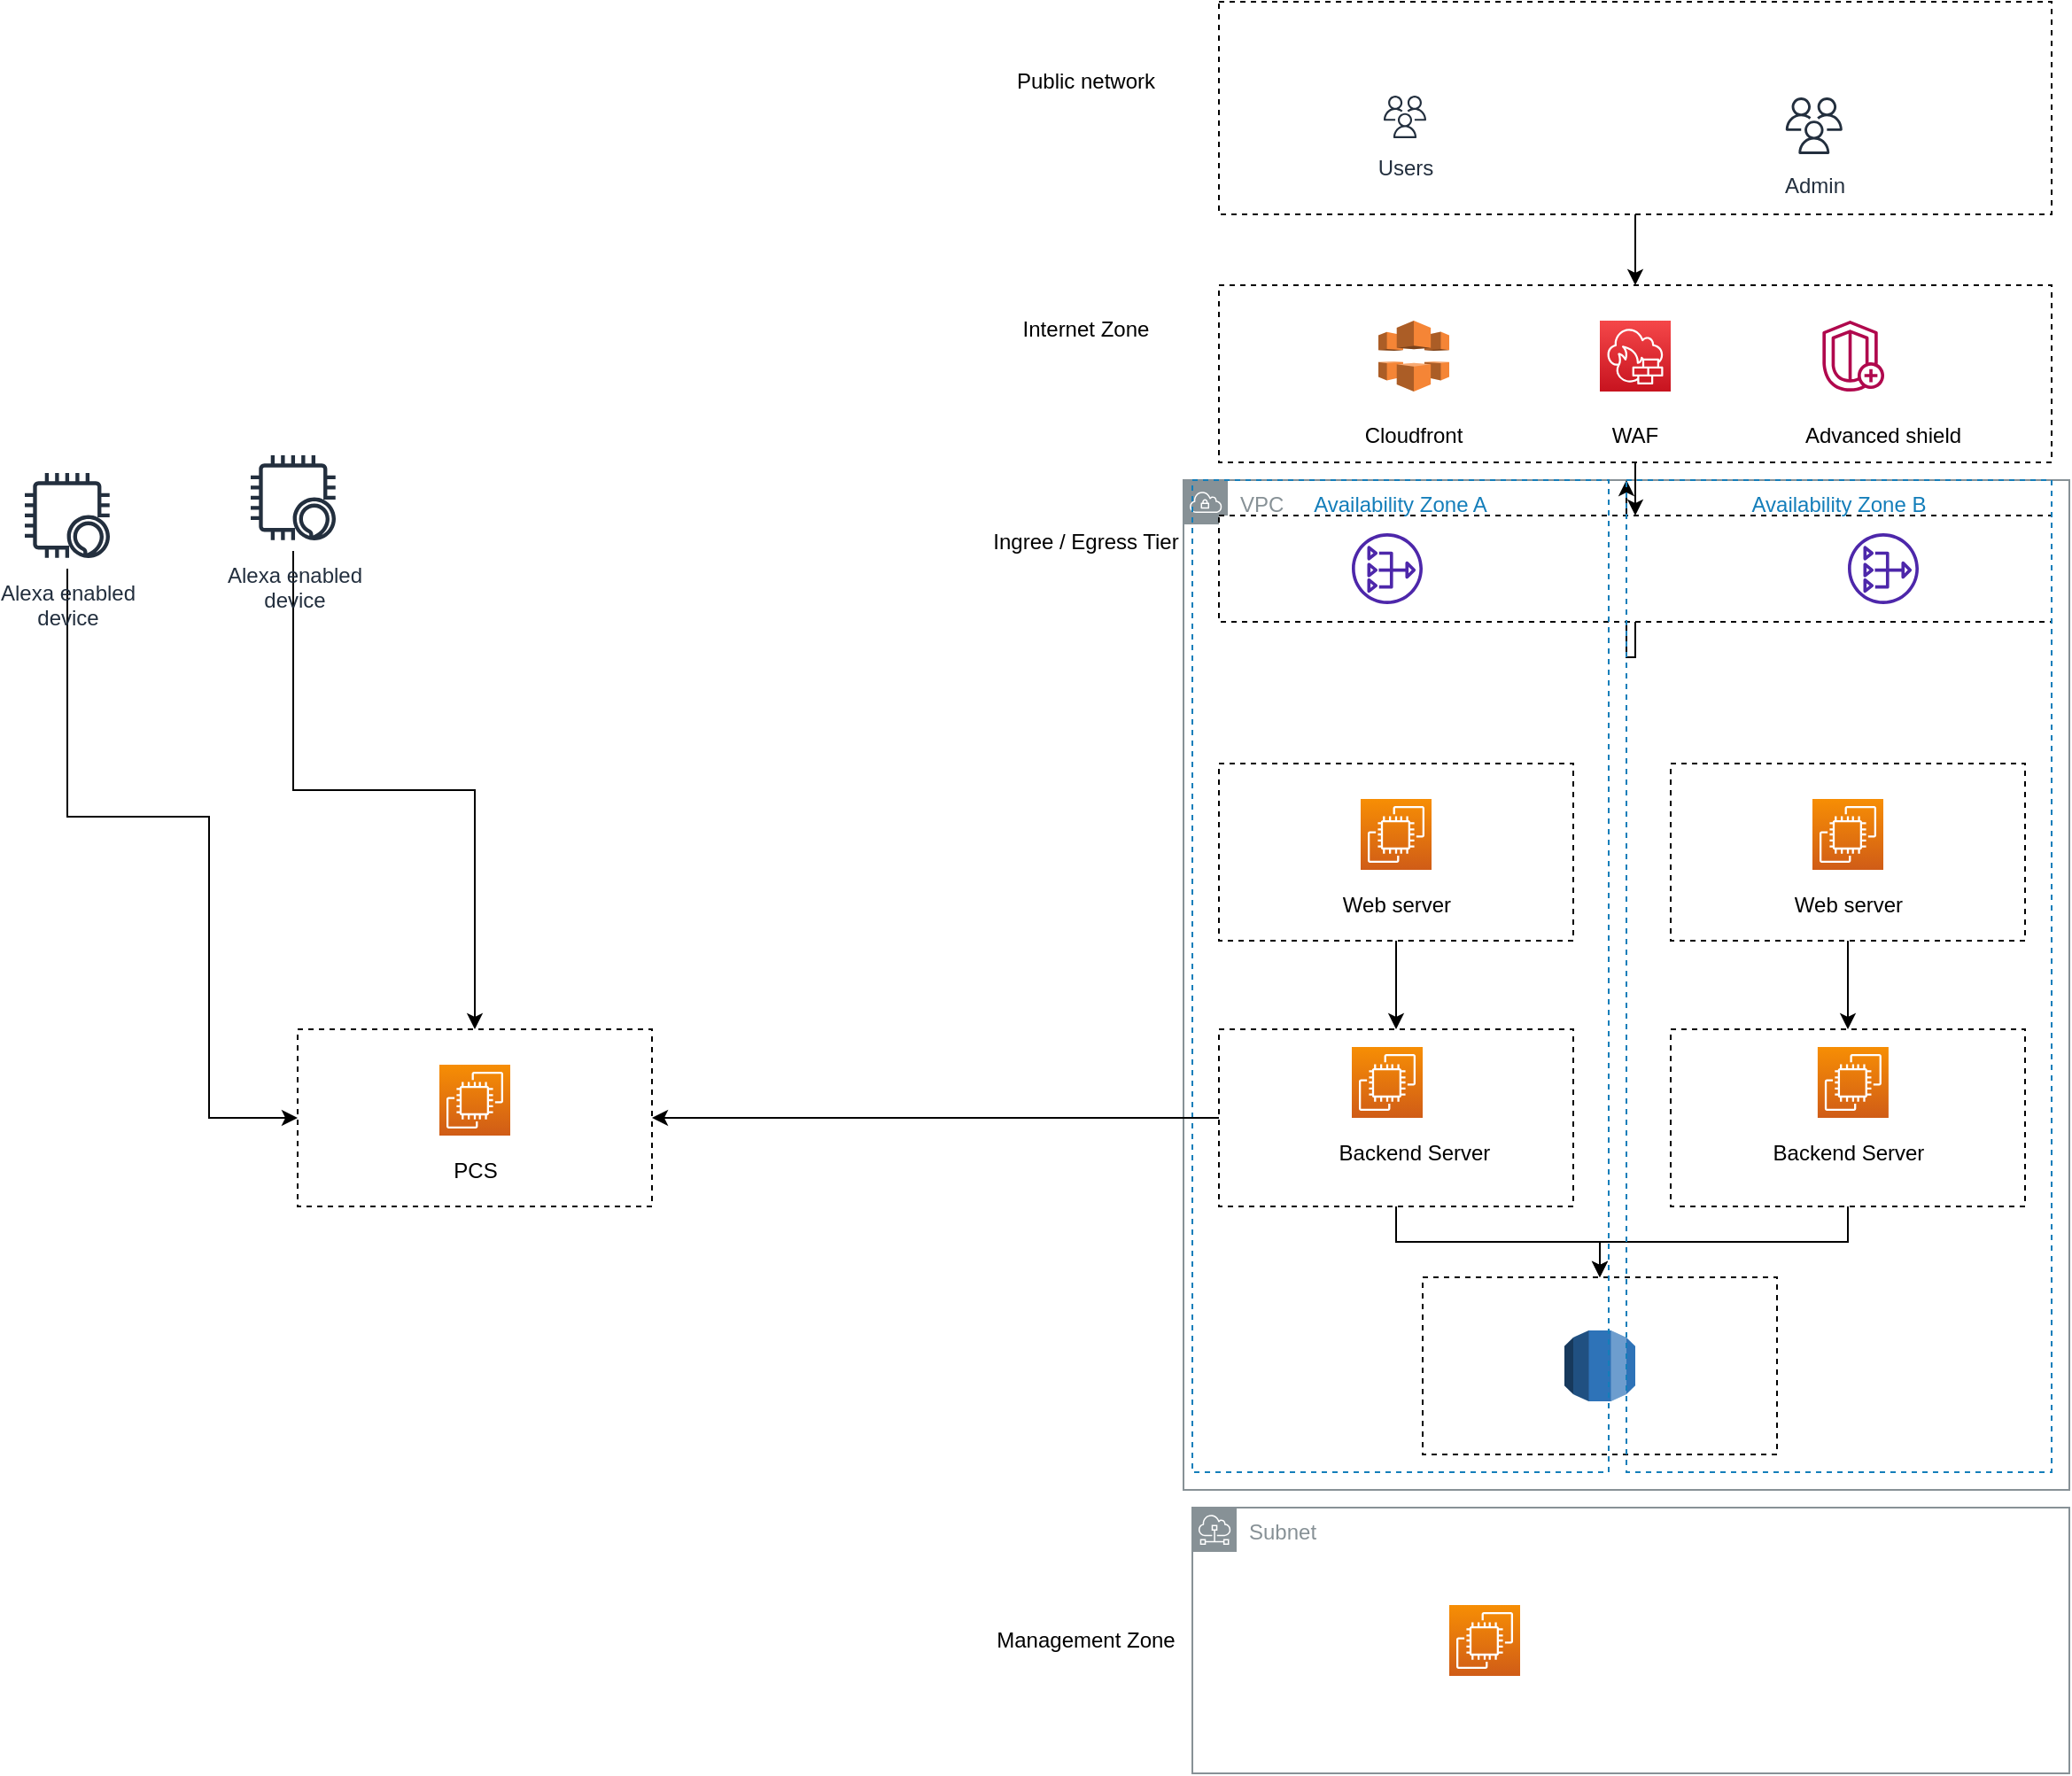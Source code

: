<mxfile version="21.2.8" type="device">
  <diagram name="Page-1" id="2Mz0G6K2aamsR4nf2J-o">
    <mxGraphModel dx="2537" dy="993" grid="1" gridSize="10" guides="1" tooltips="1" connect="1" arrows="1" fold="1" page="1" pageScale="1" pageWidth="850" pageHeight="1100" math="0" shadow="0">
      <root>
        <mxCell id="0" />
        <mxCell id="1" parent="0" />
        <mxCell id="DUBB1z0GMZBmKU2dSvhY-42" value="VPC" style="sketch=0;outlineConnect=0;gradientColor=none;html=1;whiteSpace=wrap;fontSize=12;fontStyle=0;shape=mxgraph.aws4.group;grIcon=mxgraph.aws4.group_vpc;strokeColor=#879196;fillColor=none;verticalAlign=top;align=left;spacingLeft=30;fontColor=#879196;dashed=0;" vertex="1" parent="1">
          <mxGeometry x="160" y="360" width="500" height="570" as="geometry" />
        </mxCell>
        <mxCell id="DUBB1z0GMZBmKU2dSvhY-48" style="edgeStyle=orthogonalEdgeStyle;rounded=0;orthogonalLoop=1;jettySize=auto;html=1;" edge="1" parent="1" source="DUBB1z0GMZBmKU2dSvhY-43" target="DUBB1z0GMZBmKU2dSvhY-42">
          <mxGeometry relative="1" as="geometry" />
        </mxCell>
        <mxCell id="DUBB1z0GMZBmKU2dSvhY-43" value="" style="rounded=0;whiteSpace=wrap;html=1;dashed=1;" vertex="1" parent="1">
          <mxGeometry x="180" y="380" width="470" height="60" as="geometry" />
        </mxCell>
        <mxCell id="DUBB1z0GMZBmKU2dSvhY-44" value="" style="edgeStyle=orthogonalEdgeStyle;rounded=0;orthogonalLoop=1;jettySize=auto;html=1;entryX=0.5;entryY=0;entryDx=0;entryDy=0;" edge="1" parent="1" source="DUBB1z0GMZBmKU2dSvhY-1" target="DUBB1z0GMZBmKU2dSvhY-6">
          <mxGeometry relative="1" as="geometry" />
        </mxCell>
        <mxCell id="DUBB1z0GMZBmKU2dSvhY-1" value="" style="rounded=0;whiteSpace=wrap;html=1;dashed=1;" vertex="1" parent="1">
          <mxGeometry x="180" y="90" width="470" height="120" as="geometry" />
        </mxCell>
        <mxCell id="DUBB1z0GMZBmKU2dSvhY-3" value="Users" style="sketch=0;outlineConnect=0;fontColor=#232F3E;gradientColor=none;strokeColor=#232F3E;fillColor=#ffffff;dashed=0;verticalLabelPosition=bottom;verticalAlign=top;align=center;html=1;fontSize=12;fontStyle=0;aspect=fixed;shape=mxgraph.aws4.resourceIcon;resIcon=mxgraph.aws4.users;" vertex="1" parent="1">
          <mxGeometry x="270" y="140" width="30" height="30" as="geometry" />
        </mxCell>
        <mxCell id="DUBB1z0GMZBmKU2dSvhY-4" value="Admin" style="sketch=0;outlineConnect=0;fontColor=#232F3E;gradientColor=none;strokeColor=#232F3E;fillColor=#ffffff;dashed=0;verticalLabelPosition=bottom;verticalAlign=top;align=center;html=1;fontSize=12;fontStyle=0;aspect=fixed;shape=mxgraph.aws4.resourceIcon;resIcon=mxgraph.aws4.users;" vertex="1" parent="1">
          <mxGeometry x="495.9" y="140" width="40" height="40" as="geometry" />
        </mxCell>
        <mxCell id="DUBB1z0GMZBmKU2dSvhY-47" style="edgeStyle=orthogonalEdgeStyle;rounded=0;orthogonalLoop=1;jettySize=auto;html=1;entryX=0.5;entryY=0;entryDx=0;entryDy=0;" edge="1" parent="1" source="DUBB1z0GMZBmKU2dSvhY-6" target="DUBB1z0GMZBmKU2dSvhY-43">
          <mxGeometry relative="1" as="geometry" />
        </mxCell>
        <mxCell id="DUBB1z0GMZBmKU2dSvhY-6" value="" style="rounded=0;whiteSpace=wrap;html=1;dashed=1;" vertex="1" parent="1">
          <mxGeometry x="180" y="250" width="470" height="100" as="geometry" />
        </mxCell>
        <mxCell id="DUBB1z0GMZBmKU2dSvhY-7" value="Internet Zone" style="text;html=1;strokeColor=none;fillColor=none;align=center;verticalAlign=middle;whiteSpace=wrap;rounded=0;" vertex="1" parent="1">
          <mxGeometry x="20" y="260" width="170" height="30" as="geometry" />
        </mxCell>
        <mxCell id="DUBB1z0GMZBmKU2dSvhY-10" value="" style="outlineConnect=0;dashed=0;verticalLabelPosition=bottom;verticalAlign=top;align=center;html=1;shape=mxgraph.aws3.cloudfront;fillColor=#F58536;gradientColor=none;" vertex="1" parent="1">
          <mxGeometry x="270" y="270" width="40" height="40" as="geometry" />
        </mxCell>
        <mxCell id="DUBB1z0GMZBmKU2dSvhY-11" value="" style="sketch=0;points=[[0,0,0],[0.25,0,0],[0.5,0,0],[0.75,0,0],[1,0,0],[0,1,0],[0.25,1,0],[0.5,1,0],[0.75,1,0],[1,1,0],[0,0.25,0],[0,0.5,0],[0,0.75,0],[1,0.25,0],[1,0.5,0],[1,0.75,0]];outlineConnect=0;fontColor=#232F3E;gradientColor=#F54749;gradientDirection=north;fillColor=#C7131F;strokeColor=#ffffff;dashed=0;verticalLabelPosition=bottom;verticalAlign=top;align=center;html=1;fontSize=12;fontStyle=0;aspect=fixed;shape=mxgraph.aws4.resourceIcon;resIcon=mxgraph.aws4.network_firewall;" vertex="1" parent="1">
          <mxGeometry x="395" y="270" width="40" height="40" as="geometry" />
        </mxCell>
        <mxCell id="DUBB1z0GMZBmKU2dSvhY-12" value="" style="sketch=0;outlineConnect=0;fontColor=#232F3E;gradientColor=none;fillColor=#B0084D;strokeColor=none;dashed=0;verticalLabelPosition=bottom;verticalAlign=top;align=center;html=1;fontSize=12;fontStyle=0;aspect=fixed;pointerEvents=1;shape=mxgraph.aws4.shield_shield_advanced;" vertex="1" parent="1">
          <mxGeometry x="520" y="270" width="35.9" height="40" as="geometry" />
        </mxCell>
        <mxCell id="DUBB1z0GMZBmKU2dSvhY-14" value="Cloudfront" style="text;html=1;strokeColor=none;fillColor=none;align=center;verticalAlign=middle;whiteSpace=wrap;rounded=0;" vertex="1" parent="1">
          <mxGeometry x="260" y="320" width="60" height="30" as="geometry" />
        </mxCell>
        <mxCell id="DUBB1z0GMZBmKU2dSvhY-15" value="WAF" style="text;html=1;strokeColor=none;fillColor=none;align=center;verticalAlign=middle;whiteSpace=wrap;rounded=0;" vertex="1" parent="1">
          <mxGeometry x="385" y="320" width="60" height="30" as="geometry" />
        </mxCell>
        <mxCell id="DUBB1z0GMZBmKU2dSvhY-16" value="Advanced shield" style="text;html=1;strokeColor=none;fillColor=none;align=center;verticalAlign=middle;whiteSpace=wrap;rounded=0;" vertex="1" parent="1">
          <mxGeometry x="490" y="320" width="130" height="30" as="geometry" />
        </mxCell>
        <mxCell id="DUBB1z0GMZBmKU2dSvhY-17" value="" style="sketch=0;outlineConnect=0;fontColor=#232F3E;gradientColor=none;fillColor=#4D27AA;strokeColor=none;dashed=0;verticalLabelPosition=bottom;verticalAlign=top;align=center;html=1;fontSize=12;fontStyle=0;aspect=fixed;pointerEvents=1;shape=mxgraph.aws4.nat_gateway;" vertex="1" parent="1">
          <mxGeometry x="535" y="390" width="40" height="40" as="geometry" />
        </mxCell>
        <mxCell id="DUBB1z0GMZBmKU2dSvhY-57" style="edgeStyle=orthogonalEdgeStyle;rounded=0;orthogonalLoop=1;jettySize=auto;html=1;entryX=0.5;entryY=0;entryDx=0;entryDy=0;" edge="1" parent="1" source="DUBB1z0GMZBmKU2dSvhY-18" target="DUBB1z0GMZBmKU2dSvhY-55">
          <mxGeometry relative="1" as="geometry" />
        </mxCell>
        <mxCell id="DUBB1z0GMZBmKU2dSvhY-18" value="" style="rounded=0;whiteSpace=wrap;html=1;dashed=1;" vertex="1" parent="1">
          <mxGeometry x="180" y="520" width="200" height="100" as="geometry" />
        </mxCell>
        <mxCell id="DUBB1z0GMZBmKU2dSvhY-25" value="" style="sketch=0;points=[[0,0,0],[0.25,0,0],[0.5,0,0],[0.75,0,0],[1,0,0],[0,1,0],[0.25,1,0],[0.5,1,0],[0.75,1,0],[1,1,0],[0,0.25,0],[0,0.5,0],[0,0.75,0],[1,0.25,0],[1,0.5,0],[1,0.75,0]];outlineConnect=0;fontColor=#232F3E;gradientColor=#F78E04;gradientDirection=north;fillColor=#D05C17;strokeColor=#ffffff;dashed=0;verticalLabelPosition=bottom;verticalAlign=top;align=center;html=1;fontSize=12;fontStyle=0;aspect=fixed;shape=mxgraph.aws4.resourceIcon;resIcon=mxgraph.aws4.ec2;" vertex="1" parent="1">
          <mxGeometry x="260" y="540" width="40" height="40" as="geometry" />
        </mxCell>
        <mxCell id="DUBB1z0GMZBmKU2dSvhY-27" value="" style="rounded=0;whiteSpace=wrap;html=1;dashed=1;" vertex="1" parent="1">
          <mxGeometry x="295" y="810" width="200" height="100" as="geometry" />
        </mxCell>
        <mxCell id="DUBB1z0GMZBmKU2dSvhY-29" value="" style="outlineConnect=0;dashed=0;verticalLabelPosition=bottom;verticalAlign=top;align=center;html=1;shape=mxgraph.aws3.rds;fillColor=#2E73B8;gradientColor=none;" vertex="1" parent="1">
          <mxGeometry x="375" y="840" width="40" height="40" as="geometry" />
        </mxCell>
        <mxCell id="DUBB1z0GMZBmKU2dSvhY-61" style="edgeStyle=orthogonalEdgeStyle;rounded=0;orthogonalLoop=1;jettySize=auto;html=1;entryX=0.5;entryY=0;entryDx=0;entryDy=0;" edge="1" parent="1" source="DUBB1z0GMZBmKU2dSvhY-31" target="DUBB1z0GMZBmKU2dSvhY-27">
          <mxGeometry relative="1" as="geometry" />
        </mxCell>
        <mxCell id="DUBB1z0GMZBmKU2dSvhY-31" value="" style="rounded=0;whiteSpace=wrap;html=1;dashed=1;" vertex="1" parent="1">
          <mxGeometry x="435" y="670" width="200" height="100" as="geometry" />
        </mxCell>
        <mxCell id="DUBB1z0GMZBmKU2dSvhY-32" value="" style="sketch=0;points=[[0,0,0],[0.25,0,0],[0.5,0,0],[0.75,0,0],[1,0,0],[0,1,0],[0.25,1,0],[0.5,1,0],[0.75,1,0],[1,1,0],[0,0.25,0],[0,0.5,0],[0,0.75,0],[1,0.25,0],[1,0.5,0],[1,0.75,0]];outlineConnect=0;fontColor=#232F3E;gradientColor=#F78E04;gradientDirection=north;fillColor=#D05C17;strokeColor=#ffffff;dashed=0;verticalLabelPosition=bottom;verticalAlign=top;align=center;html=1;fontSize=12;fontStyle=0;aspect=fixed;shape=mxgraph.aws4.resourceIcon;resIcon=mxgraph.aws4.ec2;" vertex="1" parent="1">
          <mxGeometry x="517.95" y="680" width="40" height="40" as="geometry" />
        </mxCell>
        <mxCell id="DUBB1z0GMZBmKU2dSvhY-34" value="" style="rounded=0;whiteSpace=wrap;html=1;dashed=1;" vertex="1" parent="1">
          <mxGeometry x="435" y="520" width="200" height="100" as="geometry" />
        </mxCell>
        <mxCell id="DUBB1z0GMZBmKU2dSvhY-35" value="" style="sketch=0;points=[[0,0,0],[0.25,0,0],[0.5,0,0],[0.75,0,0],[1,0,0],[0,1,0],[0.25,1,0],[0.5,1,0],[0.75,1,0],[1,1,0],[0,0.25,0],[0,0.5,0],[0,0.75,0],[1,0.25,0],[1,0.5,0],[1,0.75,0]];outlineConnect=0;fontColor=#232F3E;gradientColor=#F78E04;gradientDirection=north;fillColor=#D05C17;strokeColor=#ffffff;dashed=0;verticalLabelPosition=bottom;verticalAlign=top;align=center;html=1;fontSize=12;fontStyle=0;aspect=fixed;shape=mxgraph.aws4.resourceIcon;resIcon=mxgraph.aws4.ec2;" vertex="1" parent="1">
          <mxGeometry x="515" y="540" width="40" height="40" as="geometry" />
        </mxCell>
        <mxCell id="DUBB1z0GMZBmKU2dSvhY-36" value="Public network" style="text;html=1;strokeColor=none;fillColor=none;align=center;verticalAlign=middle;whiteSpace=wrap;rounded=0;" vertex="1" parent="1">
          <mxGeometry x="20" y="120" width="170" height="30" as="geometry" />
        </mxCell>
        <mxCell id="DUBB1z0GMZBmKU2dSvhY-37" value="Ingree / Egress Tier" style="text;html=1;strokeColor=none;fillColor=none;align=center;verticalAlign=middle;whiteSpace=wrap;rounded=0;" vertex="1" parent="1">
          <mxGeometry x="20" y="380" width="170" height="30" as="geometry" />
        </mxCell>
        <mxCell id="DUBB1z0GMZBmKU2dSvhY-38" value="Web server" style="text;html=1;strokeColor=none;fillColor=none;align=center;verticalAlign=middle;whiteSpace=wrap;rounded=0;" vertex="1" parent="1">
          <mxGeometry x="207.5" y="590" width="145" height="20" as="geometry" />
        </mxCell>
        <mxCell id="DUBB1z0GMZBmKU2dSvhY-54" style="edgeStyle=orthogonalEdgeStyle;rounded=0;orthogonalLoop=1;jettySize=auto;html=1;entryX=0.5;entryY=0;entryDx=0;entryDy=0;exitX=0.5;exitY=1;exitDx=0;exitDy=0;" edge="1" parent="1" source="DUBB1z0GMZBmKU2dSvhY-34" target="DUBB1z0GMZBmKU2dSvhY-31">
          <mxGeometry relative="1" as="geometry" />
        </mxCell>
        <mxCell id="DUBB1z0GMZBmKU2dSvhY-39" value="Web server" style="text;html=1;strokeColor=none;fillColor=none;align=center;verticalAlign=middle;whiteSpace=wrap;rounded=0;" vertex="1" parent="1">
          <mxGeometry x="462.5" y="590" width="145" height="20" as="geometry" />
        </mxCell>
        <mxCell id="DUBB1z0GMZBmKU2dSvhY-41" value="Backend Server" style="text;html=1;strokeColor=none;fillColor=none;align=center;verticalAlign=middle;whiteSpace=wrap;rounded=0;" vertex="1" parent="1">
          <mxGeometry x="462.5" y="730" width="145" height="20" as="geometry" />
        </mxCell>
        <mxCell id="DUBB1z0GMZBmKU2dSvhY-50" value="Availability Zone A" style="fillColor=none;strokeColor=#147EBA;dashed=1;verticalAlign=top;fontStyle=0;fontColor=#147EBA;whiteSpace=wrap;html=1;" vertex="1" parent="1">
          <mxGeometry x="165" y="360" width="235" height="560" as="geometry" />
        </mxCell>
        <mxCell id="DUBB1z0GMZBmKU2dSvhY-51" value="Availability Zone B" style="fillColor=none;strokeColor=#147EBA;dashed=1;verticalAlign=top;fontStyle=0;fontColor=#147EBA;whiteSpace=wrap;html=1;" vertex="1" parent="1">
          <mxGeometry x="410" y="360" width="240" height="560" as="geometry" />
        </mxCell>
        <mxCell id="DUBB1z0GMZBmKU2dSvhY-59" style="edgeStyle=orthogonalEdgeStyle;rounded=0;orthogonalLoop=1;jettySize=auto;html=1;entryX=0.5;entryY=0;entryDx=0;entryDy=0;" edge="1" parent="1" source="DUBB1z0GMZBmKU2dSvhY-55" target="DUBB1z0GMZBmKU2dSvhY-27">
          <mxGeometry relative="1" as="geometry" />
        </mxCell>
        <mxCell id="DUBB1z0GMZBmKU2dSvhY-69" style="edgeStyle=orthogonalEdgeStyle;rounded=0;orthogonalLoop=1;jettySize=auto;html=1;" edge="1" parent="1" source="DUBB1z0GMZBmKU2dSvhY-55" target="DUBB1z0GMZBmKU2dSvhY-66">
          <mxGeometry relative="1" as="geometry" />
        </mxCell>
        <mxCell id="DUBB1z0GMZBmKU2dSvhY-55" value="" style="rounded=0;whiteSpace=wrap;html=1;dashed=1;" vertex="1" parent="1">
          <mxGeometry x="180" y="670" width="200" height="100" as="geometry" />
        </mxCell>
        <mxCell id="DUBB1z0GMZBmKU2dSvhY-56" value="" style="sketch=0;points=[[0,0,0],[0.25,0,0],[0.5,0,0],[0.75,0,0],[1,0,0],[0,1,0],[0.25,1,0],[0.5,1,0],[0.75,1,0],[1,1,0],[0,0.25,0],[0,0.5,0],[0,0.75,0],[1,0.25,0],[1,0.5,0],[1,0.75,0]];outlineConnect=0;fontColor=#232F3E;gradientColor=#F78E04;gradientDirection=north;fillColor=#D05C17;strokeColor=#ffffff;dashed=0;verticalLabelPosition=bottom;verticalAlign=top;align=center;html=1;fontSize=12;fontStyle=0;aspect=fixed;shape=mxgraph.aws4.resourceIcon;resIcon=mxgraph.aws4.ec2;" vertex="1" parent="1">
          <mxGeometry x="310.0" y="995" width="40" height="40" as="geometry" />
        </mxCell>
        <mxCell id="DUBB1z0GMZBmKU2dSvhY-58" value="Backend Server" style="text;html=1;strokeColor=none;fillColor=none;align=center;verticalAlign=middle;whiteSpace=wrap;rounded=0;" vertex="1" parent="1">
          <mxGeometry x="217.5" y="730" width="145" height="20" as="geometry" />
        </mxCell>
        <mxCell id="DUBB1z0GMZBmKU2dSvhY-62" value="" style="sketch=0;outlineConnect=0;fontColor=#232F3E;gradientColor=none;fillColor=#4D27AA;strokeColor=none;dashed=0;verticalLabelPosition=bottom;verticalAlign=top;align=center;html=1;fontSize=12;fontStyle=0;aspect=fixed;pointerEvents=1;shape=mxgraph.aws4.nat_gateway;" vertex="1" parent="1">
          <mxGeometry x="255" y="390" width="40" height="40" as="geometry" />
        </mxCell>
        <mxCell id="DUBB1z0GMZBmKU2dSvhY-63" value="Subnet" style="sketch=0;outlineConnect=0;gradientColor=none;html=1;whiteSpace=wrap;fontSize=12;fontStyle=0;shape=mxgraph.aws4.group;grIcon=mxgraph.aws4.group_subnet;strokeColor=#879196;fillColor=none;verticalAlign=top;align=left;spacingLeft=30;fontColor=#879196;dashed=0;" vertex="1" parent="1">
          <mxGeometry x="165" y="940" width="495" height="150" as="geometry" />
        </mxCell>
        <mxCell id="DUBB1z0GMZBmKU2dSvhY-64" value="Management Zone" style="text;html=1;strokeColor=none;fillColor=none;align=center;verticalAlign=middle;whiteSpace=wrap;rounded=0;" vertex="1" parent="1">
          <mxGeometry x="20" y="1000" width="170" height="30" as="geometry" />
        </mxCell>
        <mxCell id="DUBB1z0GMZBmKU2dSvhY-65" value="" style="sketch=0;points=[[0,0,0],[0.25,0,0],[0.5,0,0],[0.75,0,0],[1,0,0],[0,1,0],[0.25,1,0],[0.5,1,0],[0.75,1,0],[1,1,0],[0,0.25,0],[0,0.5,0],[0,0.75,0],[1,0.25,0],[1,0.5,0],[1,0.75,0]];outlineConnect=0;fontColor=#232F3E;gradientColor=#F78E04;gradientDirection=north;fillColor=#D05C17;strokeColor=#ffffff;dashed=0;verticalLabelPosition=bottom;verticalAlign=top;align=center;html=1;fontSize=12;fontStyle=0;aspect=fixed;shape=mxgraph.aws4.resourceIcon;resIcon=mxgraph.aws4.ec2;" vertex="1" parent="1">
          <mxGeometry x="255.0" y="680" width="40" height="40" as="geometry" />
        </mxCell>
        <mxCell id="DUBB1z0GMZBmKU2dSvhY-66" value="" style="rounded=0;whiteSpace=wrap;html=1;dashed=1;" vertex="1" parent="1">
          <mxGeometry x="-340" y="670" width="200" height="100" as="geometry" />
        </mxCell>
        <mxCell id="DUBB1z0GMZBmKU2dSvhY-67" value="" style="sketch=0;points=[[0,0,0],[0.25,0,0],[0.5,0,0],[0.75,0,0],[1,0,0],[0,1,0],[0.25,1,0],[0.5,1,0],[0.75,1,0],[1,1,0],[0,0.25,0],[0,0.5,0],[0,0.75,0],[1,0.25,0],[1,0.5,0],[1,0.75,0]];outlineConnect=0;fontColor=#232F3E;gradientColor=#F78E04;gradientDirection=north;fillColor=#D05C17;strokeColor=#ffffff;dashed=0;verticalLabelPosition=bottom;verticalAlign=top;align=center;html=1;fontSize=12;fontStyle=0;aspect=fixed;shape=mxgraph.aws4.resourceIcon;resIcon=mxgraph.aws4.ec2;" vertex="1" parent="1">
          <mxGeometry x="-260.0" y="690" width="40" height="40" as="geometry" />
        </mxCell>
        <mxCell id="DUBB1z0GMZBmKU2dSvhY-68" value="PCS" style="text;html=1;strokeColor=none;fillColor=none;align=center;verticalAlign=middle;whiteSpace=wrap;rounded=0;" vertex="1" parent="1">
          <mxGeometry x="-312.5" y="740" width="145" height="20" as="geometry" />
        </mxCell>
        <mxCell id="DUBB1z0GMZBmKU2dSvhY-72" style="edgeStyle=orthogonalEdgeStyle;rounded=0;orthogonalLoop=1;jettySize=auto;html=1;entryX=0;entryY=0.5;entryDx=0;entryDy=0;" edge="1" parent="1" source="DUBB1z0GMZBmKU2dSvhY-70" target="DUBB1z0GMZBmKU2dSvhY-66">
          <mxGeometry relative="1" as="geometry">
            <Array as="points">
              <mxPoint x="-470" y="550" />
              <mxPoint x="-390" y="550" />
              <mxPoint x="-390" y="720" />
            </Array>
          </mxGeometry>
        </mxCell>
        <mxCell id="DUBB1z0GMZBmKU2dSvhY-70" value="Alexa enabled&#xa;device" style="sketch=0;outlineConnect=0;fontColor=#232F3E;gradientColor=none;strokeColor=#232F3E;fillColor=#ffffff;dashed=0;verticalLabelPosition=bottom;verticalAlign=top;align=center;html=1;fontSize=12;fontStyle=0;aspect=fixed;shape=mxgraph.aws4.resourceIcon;resIcon=mxgraph.aws4.alexa_enabled_device;" vertex="1" parent="1">
          <mxGeometry x="-500" y="350" width="60" height="60" as="geometry" />
        </mxCell>
        <mxCell id="DUBB1z0GMZBmKU2dSvhY-73" style="edgeStyle=orthogonalEdgeStyle;rounded=0;orthogonalLoop=1;jettySize=auto;html=1;entryX=0.5;entryY=0;entryDx=0;entryDy=0;" edge="1" parent="1" source="DUBB1z0GMZBmKU2dSvhY-71" target="DUBB1z0GMZBmKU2dSvhY-66">
          <mxGeometry relative="1" as="geometry" />
        </mxCell>
        <mxCell id="DUBB1z0GMZBmKU2dSvhY-71" value="Alexa enabled&#xa;device" style="sketch=0;outlineConnect=0;fontColor=#232F3E;gradientColor=none;strokeColor=#232F3E;fillColor=#ffffff;dashed=0;verticalLabelPosition=bottom;verticalAlign=top;align=center;html=1;fontSize=12;fontStyle=0;aspect=fixed;shape=mxgraph.aws4.resourceIcon;resIcon=mxgraph.aws4.alexa_enabled_device;" vertex="1" parent="1">
          <mxGeometry x="-372.5" y="340" width="60" height="60" as="geometry" />
        </mxCell>
      </root>
    </mxGraphModel>
  </diagram>
</mxfile>
